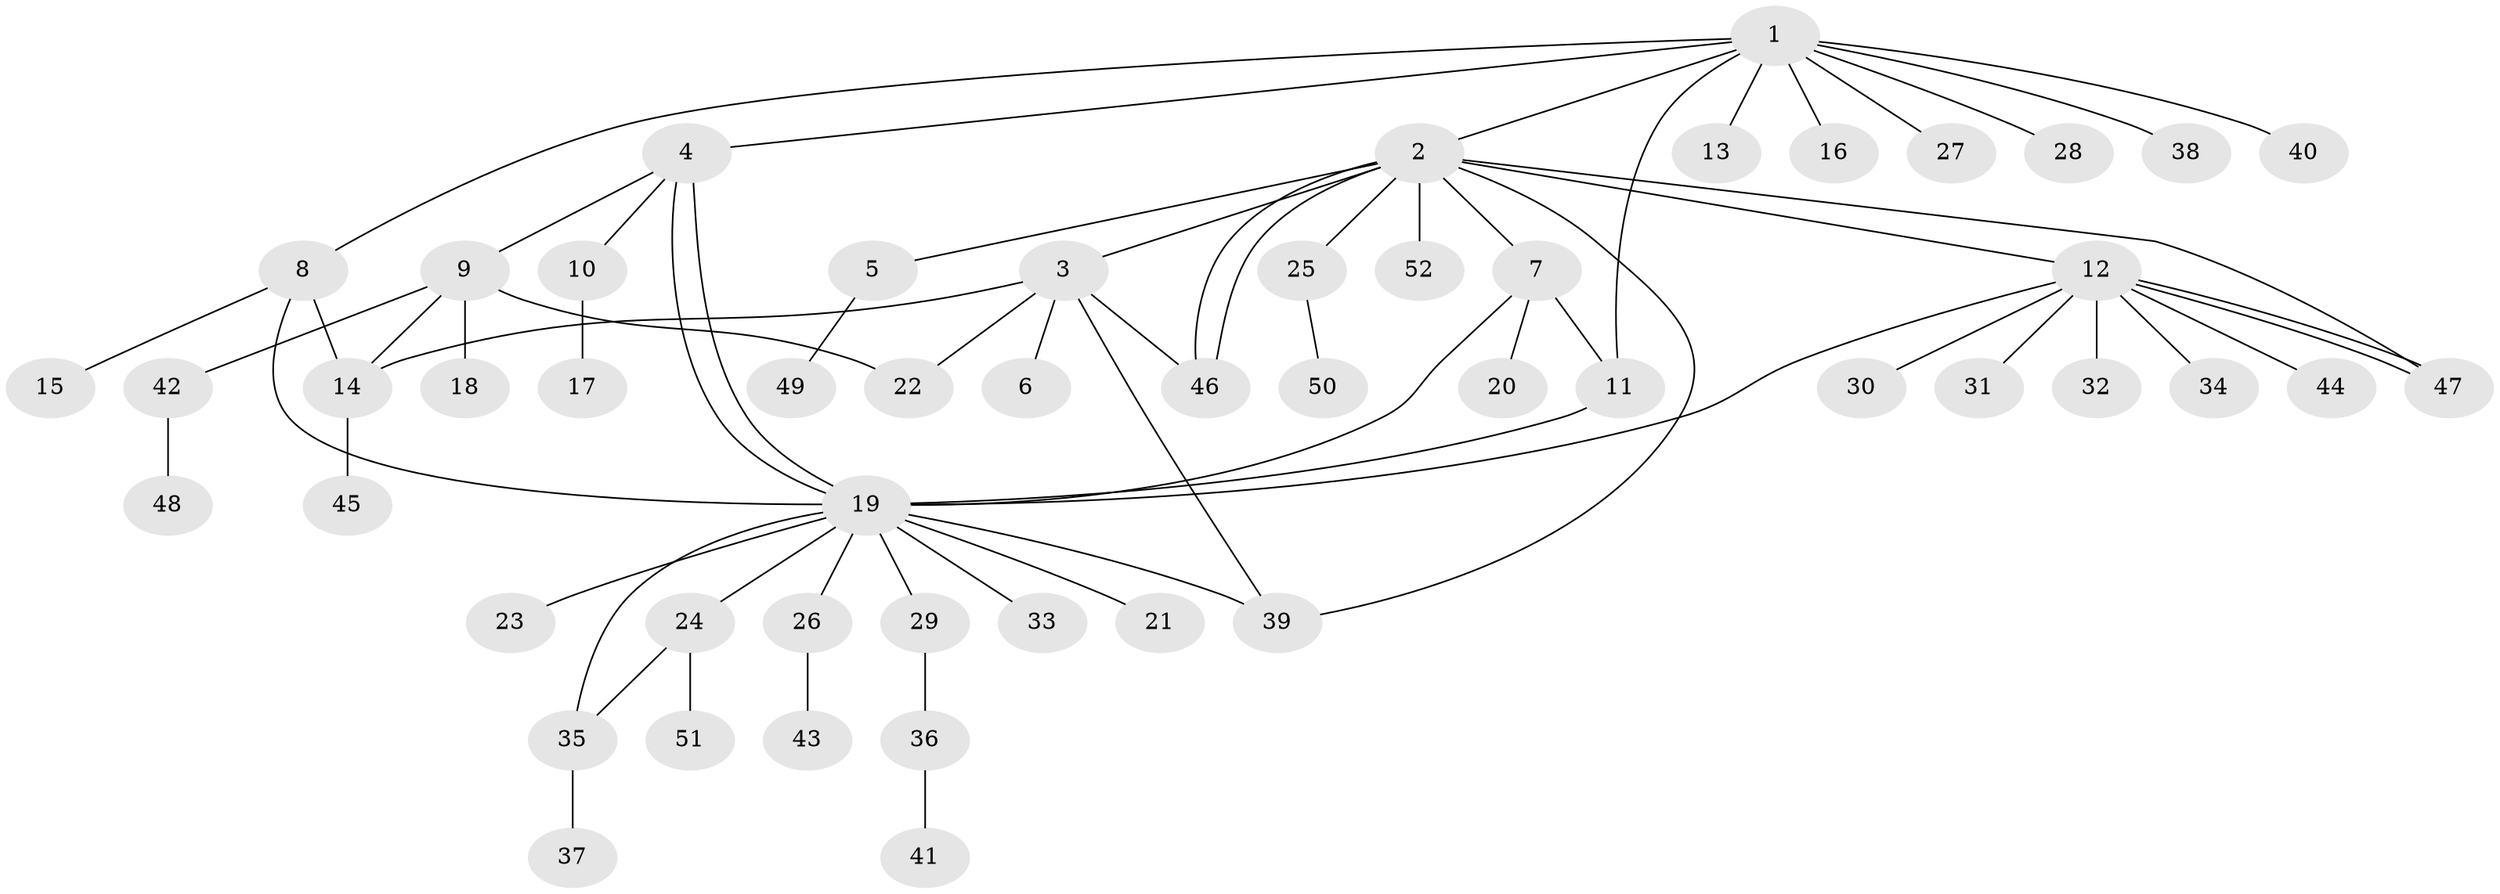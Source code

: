 // Generated by graph-tools (version 1.1) at 2025/49/03/09/25 03:49:56]
// undirected, 52 vertices, 67 edges
graph export_dot {
graph [start="1"]
  node [color=gray90,style=filled];
  1;
  2;
  3;
  4;
  5;
  6;
  7;
  8;
  9;
  10;
  11;
  12;
  13;
  14;
  15;
  16;
  17;
  18;
  19;
  20;
  21;
  22;
  23;
  24;
  25;
  26;
  27;
  28;
  29;
  30;
  31;
  32;
  33;
  34;
  35;
  36;
  37;
  38;
  39;
  40;
  41;
  42;
  43;
  44;
  45;
  46;
  47;
  48;
  49;
  50;
  51;
  52;
  1 -- 2;
  1 -- 4;
  1 -- 8;
  1 -- 11;
  1 -- 13;
  1 -- 16;
  1 -- 27;
  1 -- 28;
  1 -- 38;
  1 -- 40;
  2 -- 3;
  2 -- 5;
  2 -- 7;
  2 -- 12;
  2 -- 25;
  2 -- 39;
  2 -- 46;
  2 -- 46;
  2 -- 47;
  2 -- 52;
  3 -- 6;
  3 -- 14;
  3 -- 22;
  3 -- 39;
  3 -- 46;
  4 -- 9;
  4 -- 10;
  4 -- 19;
  4 -- 19;
  5 -- 49;
  7 -- 11;
  7 -- 19;
  7 -- 20;
  8 -- 14;
  8 -- 15;
  8 -- 19;
  9 -- 14;
  9 -- 18;
  9 -- 22;
  9 -- 42;
  10 -- 17;
  11 -- 19;
  12 -- 19;
  12 -- 30;
  12 -- 31;
  12 -- 32;
  12 -- 34;
  12 -- 44;
  12 -- 47;
  12 -- 47;
  14 -- 45;
  19 -- 21;
  19 -- 23;
  19 -- 24;
  19 -- 26;
  19 -- 29;
  19 -- 33;
  19 -- 35;
  19 -- 39;
  24 -- 35;
  24 -- 51;
  25 -- 50;
  26 -- 43;
  29 -- 36;
  35 -- 37;
  36 -- 41;
  42 -- 48;
}
